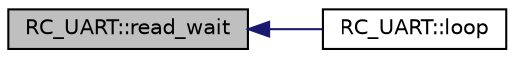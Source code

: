 digraph "RC_UART::read_wait"
{
 // INTERACTIVE_SVG=YES
  edge [fontname="Helvetica",fontsize="10",labelfontname="Helvetica",labelfontsize="10"];
  node [fontname="Helvetica",fontsize="10",shape=record];
  rankdir="LR";
  Node1 [label="RC_UART::read_wait",height=0.2,width=0.4,color="black", fillcolor="grey75", style="filled", fontcolor="black"];
  Node1 -> Node2 [dir="back",color="midnightblue",fontsize="10",style="solid",fontname="Helvetica"];
  Node2 [label="RC_UART::loop",height=0.2,width=0.4,color="black", fillcolor="white", style="filled",URL="$classRC__UART.html#a410755d321a1790e7e49aad3a71f64a9"];
}
